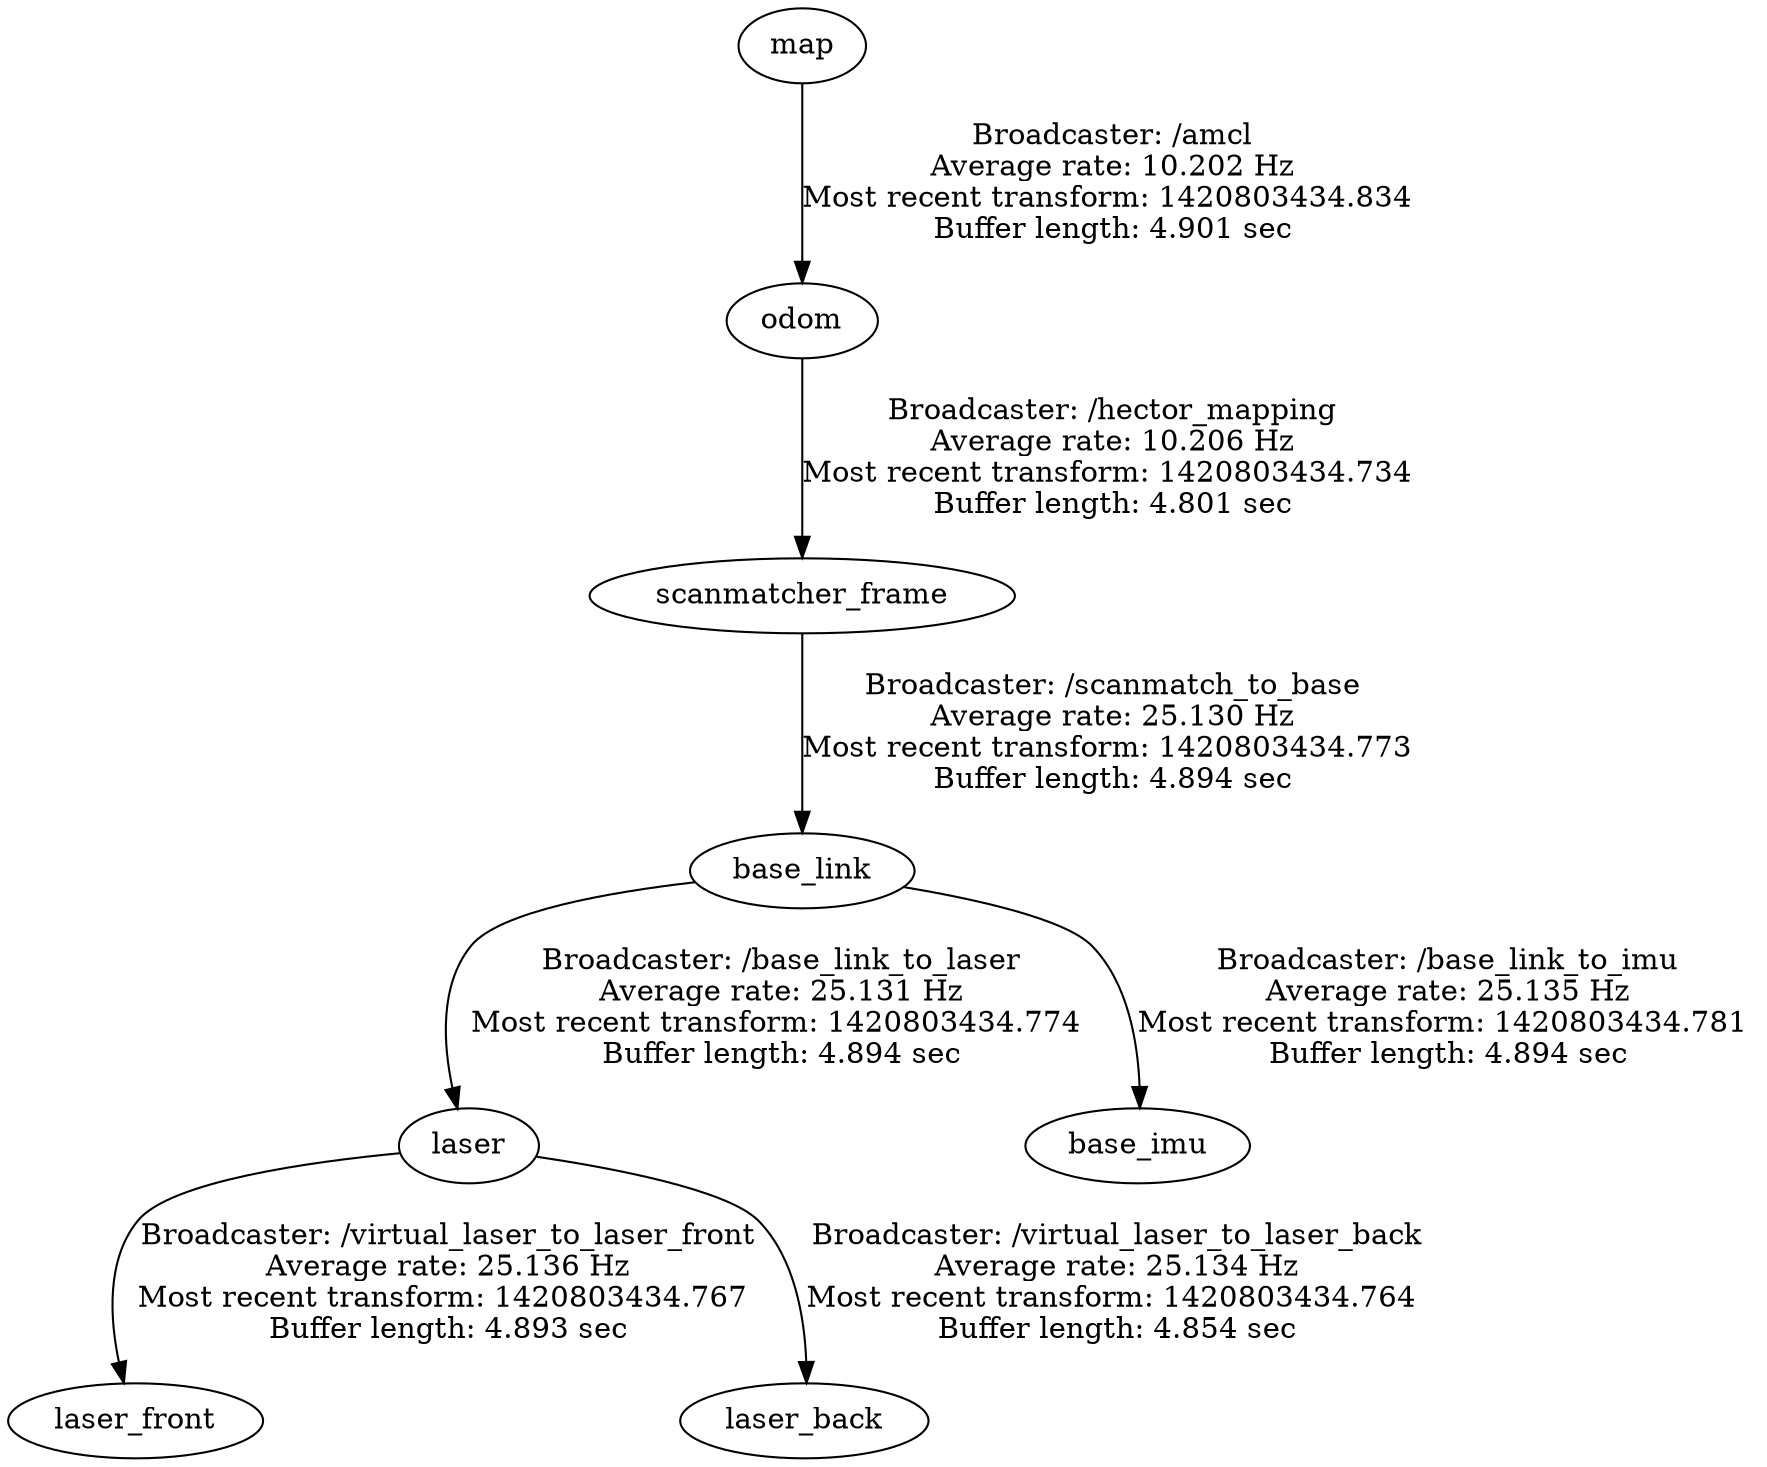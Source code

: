 digraph G {
"laser" -> "laser_front"[label="Broadcaster: /virtual_laser_to_laser_front\nAverage rate: 25.136 Hz\nMost recent transform: 1420803434.767 \nBuffer length: 4.893 sec\n"];
"base_link" -> "laser"[label="Broadcaster: /base_link_to_laser\nAverage rate: 25.131 Hz\nMost recent transform: 1420803434.774 \nBuffer length: 4.894 sec\n"];
"scanmatcher_frame" -> "base_link"[label="Broadcaster: /scanmatch_to_base\nAverage rate: 25.130 Hz\nMost recent transform: 1420803434.773 \nBuffer length: 4.894 sec\n"];
"odom" -> "scanmatcher_frame"[label="Broadcaster: /hector_mapping\nAverage rate: 10.206 Hz\nMost recent transform: 1420803434.734 \nBuffer length: 4.801 sec\n"];
"map" -> "odom"[label="Broadcaster: /amcl\nAverage rate: 10.202 Hz\nMost recent transform: 1420803434.834 \nBuffer length: 4.901 sec\n"];
"base_link" -> "base_imu"[label="Broadcaster: /base_link_to_imu\nAverage rate: 25.135 Hz\nMost recent transform: 1420803434.781 \nBuffer length: 4.894 sec\n"];
"laser" -> "laser_back"[label="Broadcaster: /virtual_laser_to_laser_back\nAverage rate: 25.134 Hz\nMost recent transform: 1420803434.764 \nBuffer length: 4.854 sec\n"];
}